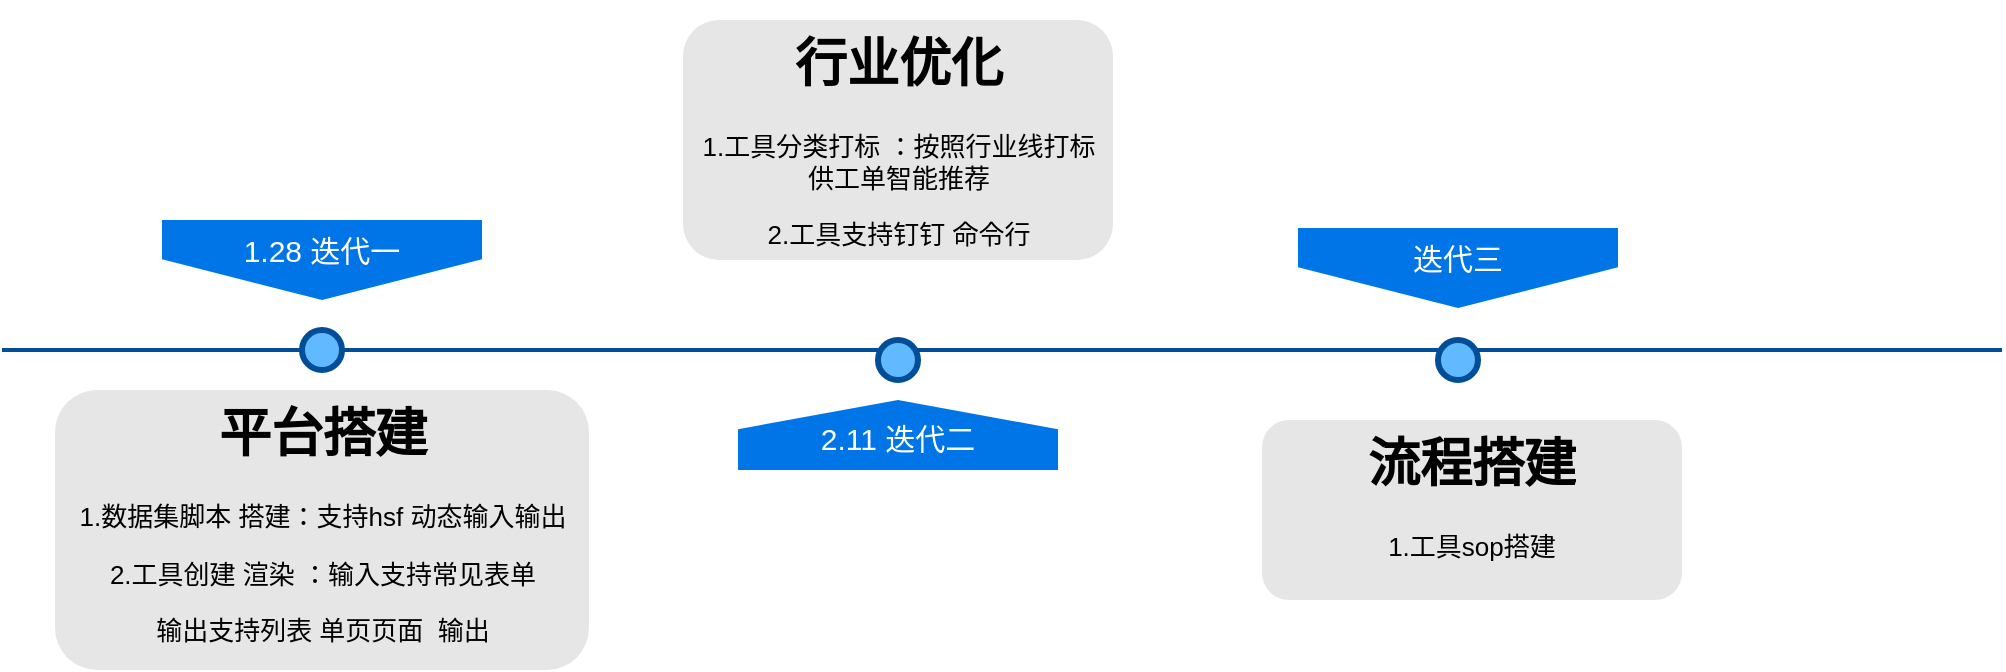 <mxfile version="14.1.9" type="github">
  <diagram name="Page-1" id="82e54ff1-d628-8f03-85c4-9753963a91cd">
    <mxGraphModel dx="1164" dy="744" grid="1" gridSize="10" guides="1" tooltips="1" connect="1" arrows="1" fold="1" page="1" pageScale="1" pageWidth="1100" pageHeight="850" background="#ffffff" math="0" shadow="0">
      <root>
        <mxCell id="0" />
        <mxCell id="1" parent="0" />
        <mxCell id="4ec97bd9e5d20128-1" value="" style="line;strokeWidth=2;html=1;fillColor=none;fontSize=28;fontColor=#004D99;strokeColor=#004D99;" parent="1" vertex="1">
          <mxGeometry x="40" y="400" width="1000" height="10" as="geometry" />
        </mxCell>
        <mxCell id="4ec97bd9e5d20128-5" value="1.28 迭代一" style="shape=offPageConnector;whiteSpace=wrap;html=1;fillColor=#0075E8;fontSize=15;fontColor=#FFFFFF;size=0.509;verticalAlign=top;strokeColor=none;" parent="1" vertex="1">
          <mxGeometry x="120" y="340" width="160" height="40" as="geometry" />
        </mxCell>
        <mxCell id="4ec97bd9e5d20128-7" value="2.11 迭代二" style="shape=offPageConnector;whiteSpace=wrap;html=1;fillColor=#0075E8;fontSize=15;fontColor=#FFFFFF;size=0.418;flipV=1;verticalAlign=bottom;strokeColor=none;spacingBottom=4;" parent="1" vertex="1">
          <mxGeometry x="408" y="430" width="160" height="35" as="geometry" />
        </mxCell>
        <mxCell id="4ec97bd9e5d20128-9" value="" style="ellipse;whiteSpace=wrap;html=1;fillColor=#61BAFF;fontSize=28;fontColor=#004D99;strokeWidth=3;strokeColor=#004D99;" parent="1" vertex="1">
          <mxGeometry x="190" y="395" width="20" height="20" as="geometry" />
        </mxCell>
        <mxCell id="4ec97bd9e5d20128-10" value="" style="ellipse;whiteSpace=wrap;html=1;fillColor=#61BAFF;fontSize=28;fontColor=#004D99;strokeWidth=3;strokeColor=#004D99;" parent="1" vertex="1">
          <mxGeometry x="478" y="400" width="20" height="20" as="geometry" />
        </mxCell>
        <mxCell id="4ec97bd9e5d20128-14" value="&lt;h1&gt;平台搭建&lt;/h1&gt;&lt;p&gt;1.数据集脚本 搭建：支持hsf 动态输入输出&lt;/p&gt;&lt;p&gt;2.工具创建 渲染 ：输入支持常见表单&lt;/p&gt;&lt;p&gt;输出支持列表 单页页面&amp;nbsp; 输出&lt;/p&gt;" style="text;html=1;spacing=5;spacingTop=-20;whiteSpace=wrap;overflow=hidden;strokeColor=none;strokeWidth=3;fillColor=#E6E6E6;fontSize=13;fontColor=#000000;align=center;rounded=1;" parent="1" vertex="1">
          <mxGeometry x="66.5" y="425" width="267" height="140" as="geometry" />
        </mxCell>
        <mxCell id="4ec97bd9e5d20128-16" value="&lt;h1&gt;行业优化&lt;/h1&gt;&lt;p&gt;1.工具分类打标 ：按照行业线打标 供工单智能推荐&lt;/p&gt;&lt;p&gt;2.工具支持钉钉 命令行&lt;/p&gt;&lt;p&gt;&lt;br&gt;&lt;/p&gt;" style="text;html=1;spacing=5;spacingTop=-20;whiteSpace=wrap;overflow=hidden;strokeColor=none;strokeWidth=3;fillColor=#E6E6E6;fontSize=13;fontColor=#000000;align=center;rounded=1;" parent="1" vertex="1">
          <mxGeometry x="380.5" y="240" width="215" height="120" as="geometry" />
        </mxCell>
        <mxCell id="ijOk0BMbYpkrVaKqcKN9-3" value="" style="ellipse;whiteSpace=wrap;html=1;fillColor=#61BAFF;fontSize=28;fontColor=#004D99;strokeWidth=3;strokeColor=#004D99;" vertex="1" parent="1">
          <mxGeometry x="758" y="400" width="20" height="20" as="geometry" />
        </mxCell>
        <mxCell id="ijOk0BMbYpkrVaKqcKN9-4" value="&lt;h1&gt;流程搭建&lt;/h1&gt;&lt;p&gt;1.工具sop搭建&lt;/p&gt;&lt;p&gt;&lt;br&gt;&lt;/p&gt;" style="text;html=1;spacing=5;spacingTop=-20;whiteSpace=wrap;overflow=hidden;strokeColor=none;strokeWidth=3;fillColor=#E6E6E6;fontSize=13;fontColor=#000000;align=center;rounded=1;" vertex="1" parent="1">
          <mxGeometry x="670" y="440" width="210" height="90" as="geometry" />
        </mxCell>
        <mxCell id="ijOk0BMbYpkrVaKqcKN9-5" value="&amp;nbsp;迭代三&amp;nbsp;&lt;br&gt;" style="shape=offPageConnector;whiteSpace=wrap;html=1;fillColor=#0075E8;fontSize=15;fontColor=#FFFFFF;size=0.509;verticalAlign=top;strokeColor=none;" vertex="1" parent="1">
          <mxGeometry x="688" y="344" width="160" height="40" as="geometry" />
        </mxCell>
      </root>
    </mxGraphModel>
  </diagram>
</mxfile>
